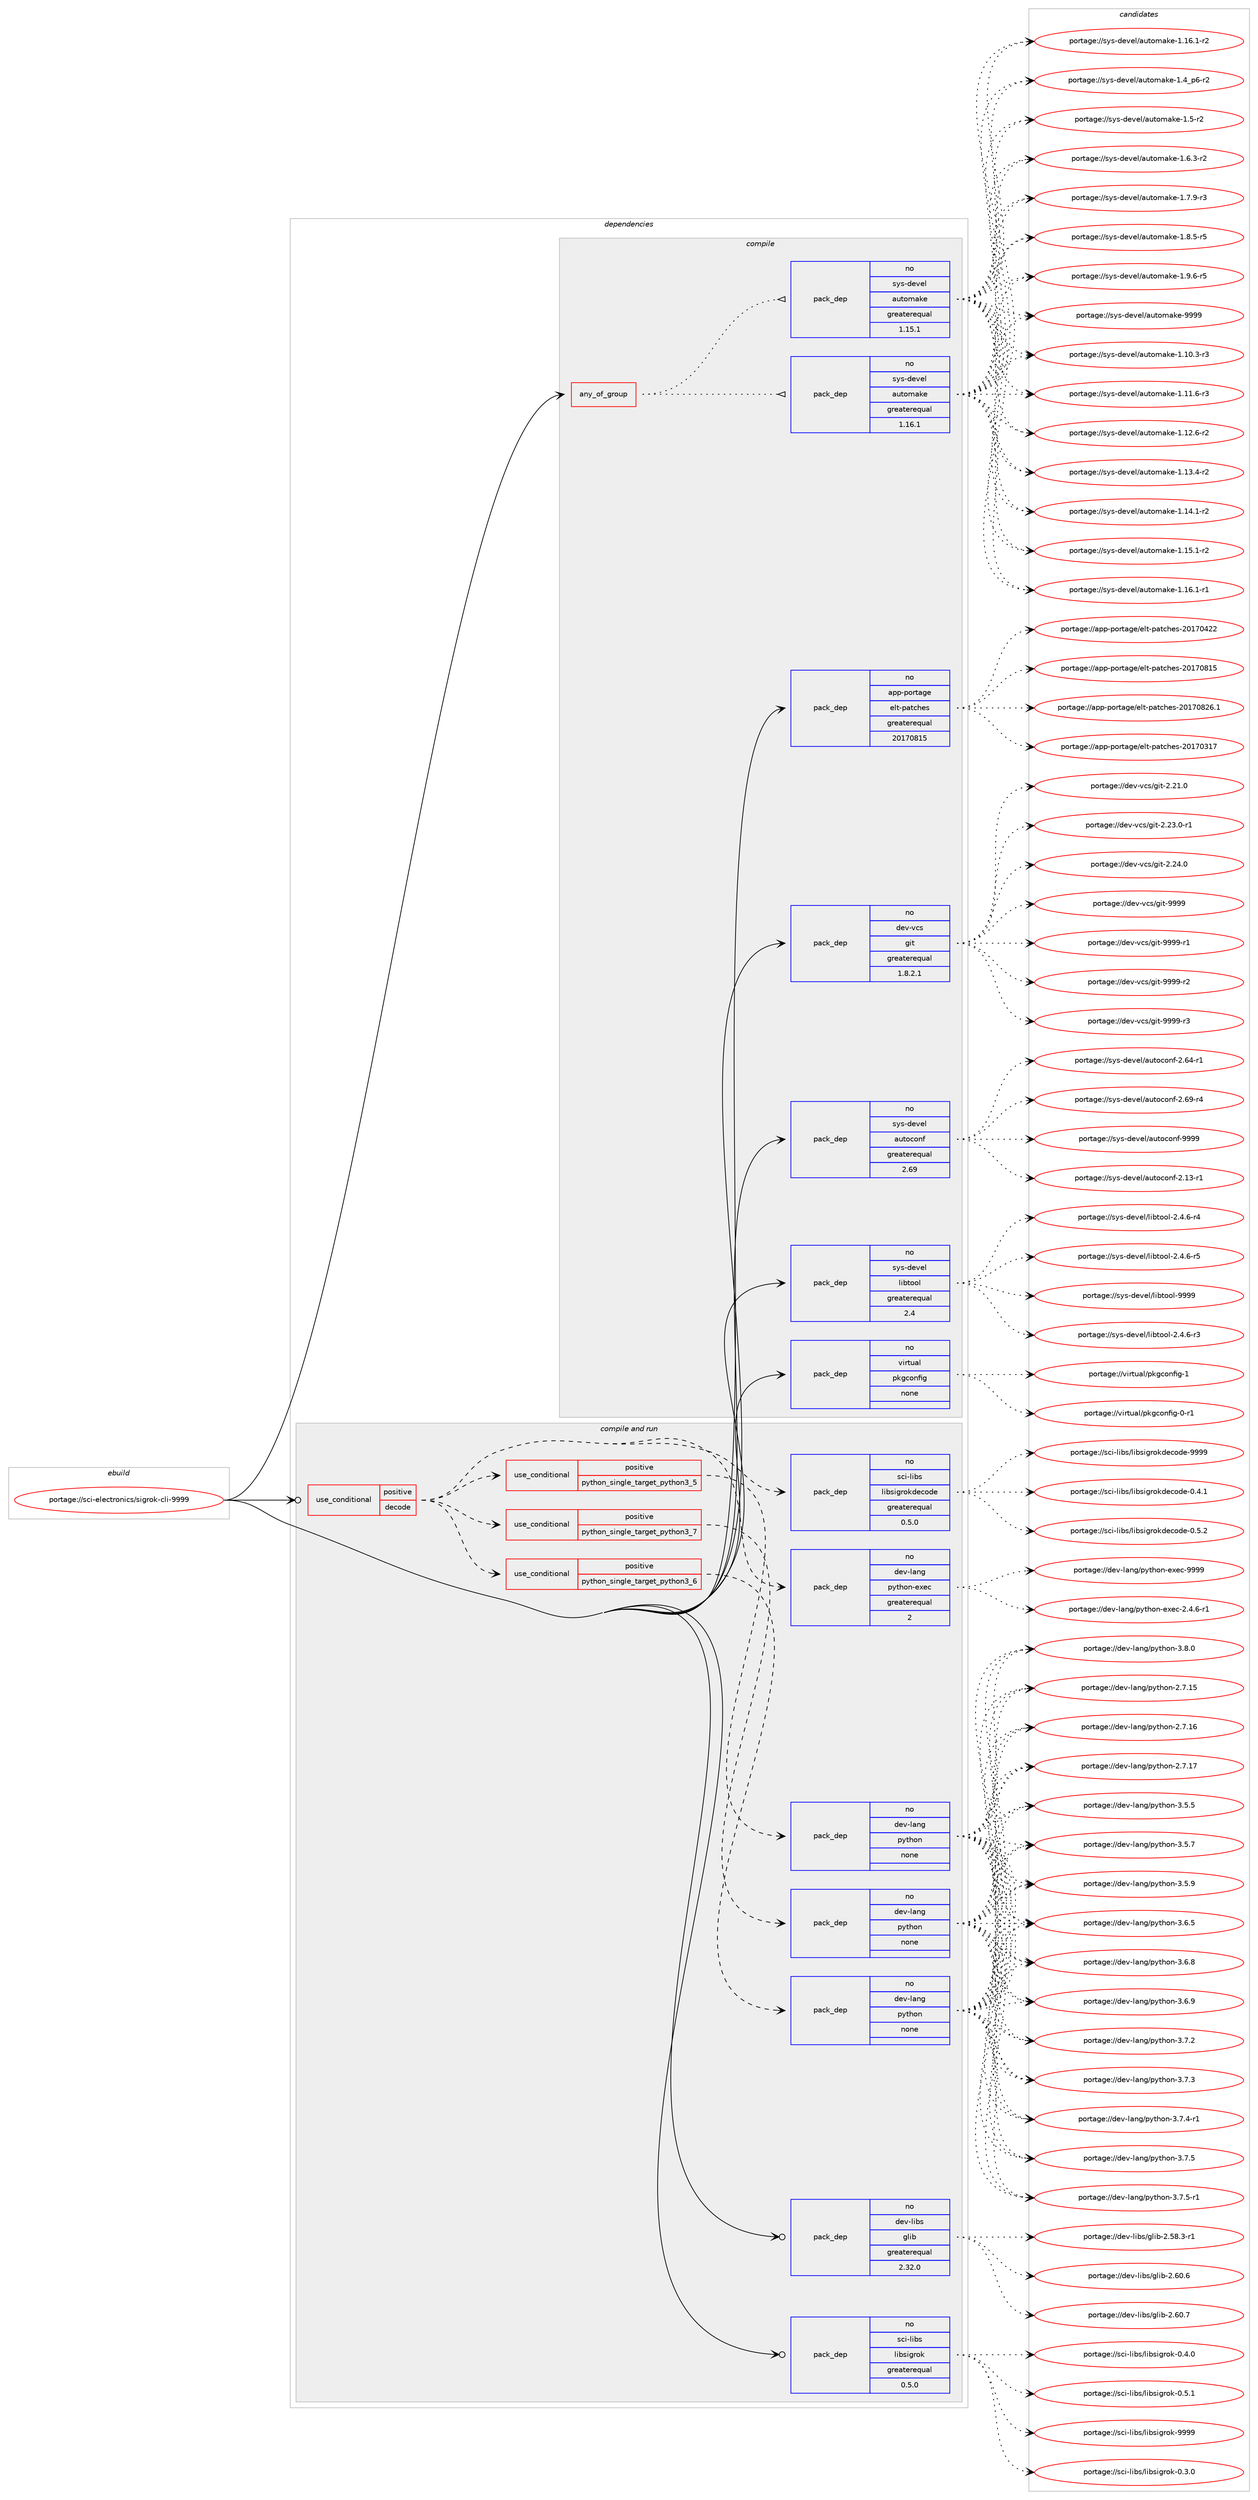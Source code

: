 digraph prolog {

# *************
# Graph options
# *************

newrank=true;
concentrate=true;
compound=true;
graph [rankdir=LR,fontname=Helvetica,fontsize=10,ranksep=1.5];#, ranksep=2.5, nodesep=0.2];
edge  [arrowhead=vee];
node  [fontname=Helvetica,fontsize=10];

# **********
# The ebuild
# **********

subgraph cluster_leftcol {
color=gray;
rank=same;
label=<<i>ebuild</i>>;
id [label="portage://sci-electronics/sigrok-cli-9999", color=red, width=4, href="../sci-electronics/sigrok-cli-9999.svg"];
}

# ****************
# The dependencies
# ****************

subgraph cluster_midcol {
color=gray;
label=<<i>dependencies</i>>;
subgraph cluster_compile {
fillcolor="#eeeeee";
style=filled;
label=<<i>compile</i>>;
subgraph any6351 {
dependency386670 [label=<<TABLE BORDER="0" CELLBORDER="1" CELLSPACING="0" CELLPADDING="4"><TR><TD CELLPADDING="10">any_of_group</TD></TR></TABLE>>, shape=none, color=red];subgraph pack284360 {
dependency386671 [label=<<TABLE BORDER="0" CELLBORDER="1" CELLSPACING="0" CELLPADDING="4" WIDTH="220"><TR><TD ROWSPAN="6" CELLPADDING="30">pack_dep</TD></TR><TR><TD WIDTH="110">no</TD></TR><TR><TD>sys-devel</TD></TR><TR><TD>automake</TD></TR><TR><TD>greaterequal</TD></TR><TR><TD>1.16.1</TD></TR></TABLE>>, shape=none, color=blue];
}
dependency386670:e -> dependency386671:w [weight=20,style="dotted",arrowhead="oinv"];
subgraph pack284361 {
dependency386672 [label=<<TABLE BORDER="0" CELLBORDER="1" CELLSPACING="0" CELLPADDING="4" WIDTH="220"><TR><TD ROWSPAN="6" CELLPADDING="30">pack_dep</TD></TR><TR><TD WIDTH="110">no</TD></TR><TR><TD>sys-devel</TD></TR><TR><TD>automake</TD></TR><TR><TD>greaterequal</TD></TR><TR><TD>1.15.1</TD></TR></TABLE>>, shape=none, color=blue];
}
dependency386670:e -> dependency386672:w [weight=20,style="dotted",arrowhead="oinv"];
}
id:e -> dependency386670:w [weight=20,style="solid",arrowhead="vee"];
subgraph pack284362 {
dependency386673 [label=<<TABLE BORDER="0" CELLBORDER="1" CELLSPACING="0" CELLPADDING="4" WIDTH="220"><TR><TD ROWSPAN="6" CELLPADDING="30">pack_dep</TD></TR><TR><TD WIDTH="110">no</TD></TR><TR><TD>app-portage</TD></TR><TR><TD>elt-patches</TD></TR><TR><TD>greaterequal</TD></TR><TR><TD>20170815</TD></TR></TABLE>>, shape=none, color=blue];
}
id:e -> dependency386673:w [weight=20,style="solid",arrowhead="vee"];
subgraph pack284363 {
dependency386674 [label=<<TABLE BORDER="0" CELLBORDER="1" CELLSPACING="0" CELLPADDING="4" WIDTH="220"><TR><TD ROWSPAN="6" CELLPADDING="30">pack_dep</TD></TR><TR><TD WIDTH="110">no</TD></TR><TR><TD>dev-vcs</TD></TR><TR><TD>git</TD></TR><TR><TD>greaterequal</TD></TR><TR><TD>1.8.2.1</TD></TR></TABLE>>, shape=none, color=blue];
}
id:e -> dependency386674:w [weight=20,style="solid",arrowhead="vee"];
subgraph pack284364 {
dependency386675 [label=<<TABLE BORDER="0" CELLBORDER="1" CELLSPACING="0" CELLPADDING="4" WIDTH="220"><TR><TD ROWSPAN="6" CELLPADDING="30">pack_dep</TD></TR><TR><TD WIDTH="110">no</TD></TR><TR><TD>sys-devel</TD></TR><TR><TD>autoconf</TD></TR><TR><TD>greaterequal</TD></TR><TR><TD>2.69</TD></TR></TABLE>>, shape=none, color=blue];
}
id:e -> dependency386675:w [weight=20,style="solid",arrowhead="vee"];
subgraph pack284365 {
dependency386676 [label=<<TABLE BORDER="0" CELLBORDER="1" CELLSPACING="0" CELLPADDING="4" WIDTH="220"><TR><TD ROWSPAN="6" CELLPADDING="30">pack_dep</TD></TR><TR><TD WIDTH="110">no</TD></TR><TR><TD>sys-devel</TD></TR><TR><TD>libtool</TD></TR><TR><TD>greaterequal</TD></TR><TR><TD>2.4</TD></TR></TABLE>>, shape=none, color=blue];
}
id:e -> dependency386676:w [weight=20,style="solid",arrowhead="vee"];
subgraph pack284366 {
dependency386677 [label=<<TABLE BORDER="0" CELLBORDER="1" CELLSPACING="0" CELLPADDING="4" WIDTH="220"><TR><TD ROWSPAN="6" CELLPADDING="30">pack_dep</TD></TR><TR><TD WIDTH="110">no</TD></TR><TR><TD>virtual</TD></TR><TR><TD>pkgconfig</TD></TR><TR><TD>none</TD></TR><TR><TD></TD></TR></TABLE>>, shape=none, color=blue];
}
id:e -> dependency386677:w [weight=20,style="solid",arrowhead="vee"];
}
subgraph cluster_compileandrun {
fillcolor="#eeeeee";
style=filled;
label=<<i>compile and run</i>>;
subgraph cond95755 {
dependency386678 [label=<<TABLE BORDER="0" CELLBORDER="1" CELLSPACING="0" CELLPADDING="4"><TR><TD ROWSPAN="3" CELLPADDING="10">use_conditional</TD></TR><TR><TD>positive</TD></TR><TR><TD>decode</TD></TR></TABLE>>, shape=none, color=red];
subgraph pack284367 {
dependency386679 [label=<<TABLE BORDER="0" CELLBORDER="1" CELLSPACING="0" CELLPADDING="4" WIDTH="220"><TR><TD ROWSPAN="6" CELLPADDING="30">pack_dep</TD></TR><TR><TD WIDTH="110">no</TD></TR><TR><TD>sci-libs</TD></TR><TR><TD>libsigrokdecode</TD></TR><TR><TD>greaterequal</TD></TR><TR><TD>0.5.0</TD></TR></TABLE>>, shape=none, color=blue];
}
dependency386678:e -> dependency386679:w [weight=20,style="dashed",arrowhead="vee"];
subgraph cond95756 {
dependency386680 [label=<<TABLE BORDER="0" CELLBORDER="1" CELLSPACING="0" CELLPADDING="4"><TR><TD ROWSPAN="3" CELLPADDING="10">use_conditional</TD></TR><TR><TD>positive</TD></TR><TR><TD>python_single_target_python3_5</TD></TR></TABLE>>, shape=none, color=red];
subgraph pack284368 {
dependency386681 [label=<<TABLE BORDER="0" CELLBORDER="1" CELLSPACING="0" CELLPADDING="4" WIDTH="220"><TR><TD ROWSPAN="6" CELLPADDING="30">pack_dep</TD></TR><TR><TD WIDTH="110">no</TD></TR><TR><TD>dev-lang</TD></TR><TR><TD>python</TD></TR><TR><TD>none</TD></TR><TR><TD></TD></TR></TABLE>>, shape=none, color=blue];
}
dependency386680:e -> dependency386681:w [weight=20,style="dashed",arrowhead="vee"];
}
dependency386678:e -> dependency386680:w [weight=20,style="dashed",arrowhead="vee"];
subgraph cond95757 {
dependency386682 [label=<<TABLE BORDER="0" CELLBORDER="1" CELLSPACING="0" CELLPADDING="4"><TR><TD ROWSPAN="3" CELLPADDING="10">use_conditional</TD></TR><TR><TD>positive</TD></TR><TR><TD>python_single_target_python3_6</TD></TR></TABLE>>, shape=none, color=red];
subgraph pack284369 {
dependency386683 [label=<<TABLE BORDER="0" CELLBORDER="1" CELLSPACING="0" CELLPADDING="4" WIDTH="220"><TR><TD ROWSPAN="6" CELLPADDING="30">pack_dep</TD></TR><TR><TD WIDTH="110">no</TD></TR><TR><TD>dev-lang</TD></TR><TR><TD>python</TD></TR><TR><TD>none</TD></TR><TR><TD></TD></TR></TABLE>>, shape=none, color=blue];
}
dependency386682:e -> dependency386683:w [weight=20,style="dashed",arrowhead="vee"];
}
dependency386678:e -> dependency386682:w [weight=20,style="dashed",arrowhead="vee"];
subgraph cond95758 {
dependency386684 [label=<<TABLE BORDER="0" CELLBORDER="1" CELLSPACING="0" CELLPADDING="4"><TR><TD ROWSPAN="3" CELLPADDING="10">use_conditional</TD></TR><TR><TD>positive</TD></TR><TR><TD>python_single_target_python3_7</TD></TR></TABLE>>, shape=none, color=red];
subgraph pack284370 {
dependency386685 [label=<<TABLE BORDER="0" CELLBORDER="1" CELLSPACING="0" CELLPADDING="4" WIDTH="220"><TR><TD ROWSPAN="6" CELLPADDING="30">pack_dep</TD></TR><TR><TD WIDTH="110">no</TD></TR><TR><TD>dev-lang</TD></TR><TR><TD>python</TD></TR><TR><TD>none</TD></TR><TR><TD></TD></TR></TABLE>>, shape=none, color=blue];
}
dependency386684:e -> dependency386685:w [weight=20,style="dashed",arrowhead="vee"];
}
dependency386678:e -> dependency386684:w [weight=20,style="dashed",arrowhead="vee"];
subgraph pack284371 {
dependency386686 [label=<<TABLE BORDER="0" CELLBORDER="1" CELLSPACING="0" CELLPADDING="4" WIDTH="220"><TR><TD ROWSPAN="6" CELLPADDING="30">pack_dep</TD></TR><TR><TD WIDTH="110">no</TD></TR><TR><TD>dev-lang</TD></TR><TR><TD>python-exec</TD></TR><TR><TD>greaterequal</TD></TR><TR><TD>2</TD></TR></TABLE>>, shape=none, color=blue];
}
dependency386678:e -> dependency386686:w [weight=20,style="dashed",arrowhead="vee"];
}
id:e -> dependency386678:w [weight=20,style="solid",arrowhead="odotvee"];
subgraph pack284372 {
dependency386687 [label=<<TABLE BORDER="0" CELLBORDER="1" CELLSPACING="0" CELLPADDING="4" WIDTH="220"><TR><TD ROWSPAN="6" CELLPADDING="30">pack_dep</TD></TR><TR><TD WIDTH="110">no</TD></TR><TR><TD>dev-libs</TD></TR><TR><TD>glib</TD></TR><TR><TD>greaterequal</TD></TR><TR><TD>2.32.0</TD></TR></TABLE>>, shape=none, color=blue];
}
id:e -> dependency386687:w [weight=20,style="solid",arrowhead="odotvee"];
subgraph pack284373 {
dependency386688 [label=<<TABLE BORDER="0" CELLBORDER="1" CELLSPACING="0" CELLPADDING="4" WIDTH="220"><TR><TD ROWSPAN="6" CELLPADDING="30">pack_dep</TD></TR><TR><TD WIDTH="110">no</TD></TR><TR><TD>sci-libs</TD></TR><TR><TD>libsigrok</TD></TR><TR><TD>greaterequal</TD></TR><TR><TD>0.5.0</TD></TR></TABLE>>, shape=none, color=blue];
}
id:e -> dependency386688:w [weight=20,style="solid",arrowhead="odotvee"];
}
subgraph cluster_run {
fillcolor="#eeeeee";
style=filled;
label=<<i>run</i>>;
}
}

# **************
# The candidates
# **************

subgraph cluster_choices {
rank=same;
color=gray;
label=<<i>candidates</i>>;

subgraph choice284360 {
color=black;
nodesep=1;
choiceportage11512111545100101118101108479711711611110997107101454946494846514511451 [label="portage://sys-devel/automake-1.10.3-r3", color=red, width=4,href="../sys-devel/automake-1.10.3-r3.svg"];
choiceportage11512111545100101118101108479711711611110997107101454946494946544511451 [label="portage://sys-devel/automake-1.11.6-r3", color=red, width=4,href="../sys-devel/automake-1.11.6-r3.svg"];
choiceportage11512111545100101118101108479711711611110997107101454946495046544511450 [label="portage://sys-devel/automake-1.12.6-r2", color=red, width=4,href="../sys-devel/automake-1.12.6-r2.svg"];
choiceportage11512111545100101118101108479711711611110997107101454946495146524511450 [label="portage://sys-devel/automake-1.13.4-r2", color=red, width=4,href="../sys-devel/automake-1.13.4-r2.svg"];
choiceportage11512111545100101118101108479711711611110997107101454946495246494511450 [label="portage://sys-devel/automake-1.14.1-r2", color=red, width=4,href="../sys-devel/automake-1.14.1-r2.svg"];
choiceportage11512111545100101118101108479711711611110997107101454946495346494511450 [label="portage://sys-devel/automake-1.15.1-r2", color=red, width=4,href="../sys-devel/automake-1.15.1-r2.svg"];
choiceportage11512111545100101118101108479711711611110997107101454946495446494511449 [label="portage://sys-devel/automake-1.16.1-r1", color=red, width=4,href="../sys-devel/automake-1.16.1-r1.svg"];
choiceportage11512111545100101118101108479711711611110997107101454946495446494511450 [label="portage://sys-devel/automake-1.16.1-r2", color=red, width=4,href="../sys-devel/automake-1.16.1-r2.svg"];
choiceportage115121115451001011181011084797117116111109971071014549465295112544511450 [label="portage://sys-devel/automake-1.4_p6-r2", color=red, width=4,href="../sys-devel/automake-1.4_p6-r2.svg"];
choiceportage11512111545100101118101108479711711611110997107101454946534511450 [label="portage://sys-devel/automake-1.5-r2", color=red, width=4,href="../sys-devel/automake-1.5-r2.svg"];
choiceportage115121115451001011181011084797117116111109971071014549465446514511450 [label="portage://sys-devel/automake-1.6.3-r2", color=red, width=4,href="../sys-devel/automake-1.6.3-r2.svg"];
choiceportage115121115451001011181011084797117116111109971071014549465546574511451 [label="portage://sys-devel/automake-1.7.9-r3", color=red, width=4,href="../sys-devel/automake-1.7.9-r3.svg"];
choiceportage115121115451001011181011084797117116111109971071014549465646534511453 [label="portage://sys-devel/automake-1.8.5-r5", color=red, width=4,href="../sys-devel/automake-1.8.5-r5.svg"];
choiceportage115121115451001011181011084797117116111109971071014549465746544511453 [label="portage://sys-devel/automake-1.9.6-r5", color=red, width=4,href="../sys-devel/automake-1.9.6-r5.svg"];
choiceportage115121115451001011181011084797117116111109971071014557575757 [label="portage://sys-devel/automake-9999", color=red, width=4,href="../sys-devel/automake-9999.svg"];
dependency386671:e -> choiceportage11512111545100101118101108479711711611110997107101454946494846514511451:w [style=dotted,weight="100"];
dependency386671:e -> choiceportage11512111545100101118101108479711711611110997107101454946494946544511451:w [style=dotted,weight="100"];
dependency386671:e -> choiceportage11512111545100101118101108479711711611110997107101454946495046544511450:w [style=dotted,weight="100"];
dependency386671:e -> choiceportage11512111545100101118101108479711711611110997107101454946495146524511450:w [style=dotted,weight="100"];
dependency386671:e -> choiceportage11512111545100101118101108479711711611110997107101454946495246494511450:w [style=dotted,weight="100"];
dependency386671:e -> choiceportage11512111545100101118101108479711711611110997107101454946495346494511450:w [style=dotted,weight="100"];
dependency386671:e -> choiceportage11512111545100101118101108479711711611110997107101454946495446494511449:w [style=dotted,weight="100"];
dependency386671:e -> choiceportage11512111545100101118101108479711711611110997107101454946495446494511450:w [style=dotted,weight="100"];
dependency386671:e -> choiceportage115121115451001011181011084797117116111109971071014549465295112544511450:w [style=dotted,weight="100"];
dependency386671:e -> choiceportage11512111545100101118101108479711711611110997107101454946534511450:w [style=dotted,weight="100"];
dependency386671:e -> choiceportage115121115451001011181011084797117116111109971071014549465446514511450:w [style=dotted,weight="100"];
dependency386671:e -> choiceportage115121115451001011181011084797117116111109971071014549465546574511451:w [style=dotted,weight="100"];
dependency386671:e -> choiceportage115121115451001011181011084797117116111109971071014549465646534511453:w [style=dotted,weight="100"];
dependency386671:e -> choiceportage115121115451001011181011084797117116111109971071014549465746544511453:w [style=dotted,weight="100"];
dependency386671:e -> choiceportage115121115451001011181011084797117116111109971071014557575757:w [style=dotted,weight="100"];
}
subgraph choice284361 {
color=black;
nodesep=1;
choiceportage11512111545100101118101108479711711611110997107101454946494846514511451 [label="portage://sys-devel/automake-1.10.3-r3", color=red, width=4,href="../sys-devel/automake-1.10.3-r3.svg"];
choiceportage11512111545100101118101108479711711611110997107101454946494946544511451 [label="portage://sys-devel/automake-1.11.6-r3", color=red, width=4,href="../sys-devel/automake-1.11.6-r3.svg"];
choiceportage11512111545100101118101108479711711611110997107101454946495046544511450 [label="portage://sys-devel/automake-1.12.6-r2", color=red, width=4,href="../sys-devel/automake-1.12.6-r2.svg"];
choiceportage11512111545100101118101108479711711611110997107101454946495146524511450 [label="portage://sys-devel/automake-1.13.4-r2", color=red, width=4,href="../sys-devel/automake-1.13.4-r2.svg"];
choiceportage11512111545100101118101108479711711611110997107101454946495246494511450 [label="portage://sys-devel/automake-1.14.1-r2", color=red, width=4,href="../sys-devel/automake-1.14.1-r2.svg"];
choiceportage11512111545100101118101108479711711611110997107101454946495346494511450 [label="portage://sys-devel/automake-1.15.1-r2", color=red, width=4,href="../sys-devel/automake-1.15.1-r2.svg"];
choiceportage11512111545100101118101108479711711611110997107101454946495446494511449 [label="portage://sys-devel/automake-1.16.1-r1", color=red, width=4,href="../sys-devel/automake-1.16.1-r1.svg"];
choiceportage11512111545100101118101108479711711611110997107101454946495446494511450 [label="portage://sys-devel/automake-1.16.1-r2", color=red, width=4,href="../sys-devel/automake-1.16.1-r2.svg"];
choiceportage115121115451001011181011084797117116111109971071014549465295112544511450 [label="portage://sys-devel/automake-1.4_p6-r2", color=red, width=4,href="../sys-devel/automake-1.4_p6-r2.svg"];
choiceportage11512111545100101118101108479711711611110997107101454946534511450 [label="portage://sys-devel/automake-1.5-r2", color=red, width=4,href="../sys-devel/automake-1.5-r2.svg"];
choiceportage115121115451001011181011084797117116111109971071014549465446514511450 [label="portage://sys-devel/automake-1.6.3-r2", color=red, width=4,href="../sys-devel/automake-1.6.3-r2.svg"];
choiceportage115121115451001011181011084797117116111109971071014549465546574511451 [label="portage://sys-devel/automake-1.7.9-r3", color=red, width=4,href="../sys-devel/automake-1.7.9-r3.svg"];
choiceportage115121115451001011181011084797117116111109971071014549465646534511453 [label="portage://sys-devel/automake-1.8.5-r5", color=red, width=4,href="../sys-devel/automake-1.8.5-r5.svg"];
choiceportage115121115451001011181011084797117116111109971071014549465746544511453 [label="portage://sys-devel/automake-1.9.6-r5", color=red, width=4,href="../sys-devel/automake-1.9.6-r5.svg"];
choiceportage115121115451001011181011084797117116111109971071014557575757 [label="portage://sys-devel/automake-9999", color=red, width=4,href="../sys-devel/automake-9999.svg"];
dependency386672:e -> choiceportage11512111545100101118101108479711711611110997107101454946494846514511451:w [style=dotted,weight="100"];
dependency386672:e -> choiceportage11512111545100101118101108479711711611110997107101454946494946544511451:w [style=dotted,weight="100"];
dependency386672:e -> choiceportage11512111545100101118101108479711711611110997107101454946495046544511450:w [style=dotted,weight="100"];
dependency386672:e -> choiceportage11512111545100101118101108479711711611110997107101454946495146524511450:w [style=dotted,weight="100"];
dependency386672:e -> choiceportage11512111545100101118101108479711711611110997107101454946495246494511450:w [style=dotted,weight="100"];
dependency386672:e -> choiceportage11512111545100101118101108479711711611110997107101454946495346494511450:w [style=dotted,weight="100"];
dependency386672:e -> choiceportage11512111545100101118101108479711711611110997107101454946495446494511449:w [style=dotted,weight="100"];
dependency386672:e -> choiceportage11512111545100101118101108479711711611110997107101454946495446494511450:w [style=dotted,weight="100"];
dependency386672:e -> choiceportage115121115451001011181011084797117116111109971071014549465295112544511450:w [style=dotted,weight="100"];
dependency386672:e -> choiceportage11512111545100101118101108479711711611110997107101454946534511450:w [style=dotted,weight="100"];
dependency386672:e -> choiceportage115121115451001011181011084797117116111109971071014549465446514511450:w [style=dotted,weight="100"];
dependency386672:e -> choiceportage115121115451001011181011084797117116111109971071014549465546574511451:w [style=dotted,weight="100"];
dependency386672:e -> choiceportage115121115451001011181011084797117116111109971071014549465646534511453:w [style=dotted,weight="100"];
dependency386672:e -> choiceportage115121115451001011181011084797117116111109971071014549465746544511453:w [style=dotted,weight="100"];
dependency386672:e -> choiceportage115121115451001011181011084797117116111109971071014557575757:w [style=dotted,weight="100"];
}
subgraph choice284362 {
color=black;
nodesep=1;
choiceportage97112112451121111141169710310147101108116451129711699104101115455048495548514955 [label="portage://app-portage/elt-patches-20170317", color=red, width=4,href="../app-portage/elt-patches-20170317.svg"];
choiceportage97112112451121111141169710310147101108116451129711699104101115455048495548525050 [label="portage://app-portage/elt-patches-20170422", color=red, width=4,href="../app-portage/elt-patches-20170422.svg"];
choiceportage97112112451121111141169710310147101108116451129711699104101115455048495548564953 [label="portage://app-portage/elt-patches-20170815", color=red, width=4,href="../app-portage/elt-patches-20170815.svg"];
choiceportage971121124511211111411697103101471011081164511297116991041011154550484955485650544649 [label="portage://app-portage/elt-patches-20170826.1", color=red, width=4,href="../app-portage/elt-patches-20170826.1.svg"];
dependency386673:e -> choiceportage97112112451121111141169710310147101108116451129711699104101115455048495548514955:w [style=dotted,weight="100"];
dependency386673:e -> choiceportage97112112451121111141169710310147101108116451129711699104101115455048495548525050:w [style=dotted,weight="100"];
dependency386673:e -> choiceportage97112112451121111141169710310147101108116451129711699104101115455048495548564953:w [style=dotted,weight="100"];
dependency386673:e -> choiceportage971121124511211111411697103101471011081164511297116991041011154550484955485650544649:w [style=dotted,weight="100"];
}
subgraph choice284363 {
color=black;
nodesep=1;
choiceportage10010111845118991154710310511645504650494648 [label="portage://dev-vcs/git-2.21.0", color=red, width=4,href="../dev-vcs/git-2.21.0.svg"];
choiceportage100101118451189911547103105116455046505146484511449 [label="portage://dev-vcs/git-2.23.0-r1", color=red, width=4,href="../dev-vcs/git-2.23.0-r1.svg"];
choiceportage10010111845118991154710310511645504650524648 [label="portage://dev-vcs/git-2.24.0", color=red, width=4,href="../dev-vcs/git-2.24.0.svg"];
choiceportage1001011184511899115471031051164557575757 [label="portage://dev-vcs/git-9999", color=red, width=4,href="../dev-vcs/git-9999.svg"];
choiceportage10010111845118991154710310511645575757574511449 [label="portage://dev-vcs/git-9999-r1", color=red, width=4,href="../dev-vcs/git-9999-r1.svg"];
choiceportage10010111845118991154710310511645575757574511450 [label="portage://dev-vcs/git-9999-r2", color=red, width=4,href="../dev-vcs/git-9999-r2.svg"];
choiceportage10010111845118991154710310511645575757574511451 [label="portage://dev-vcs/git-9999-r3", color=red, width=4,href="../dev-vcs/git-9999-r3.svg"];
dependency386674:e -> choiceportage10010111845118991154710310511645504650494648:w [style=dotted,weight="100"];
dependency386674:e -> choiceportage100101118451189911547103105116455046505146484511449:w [style=dotted,weight="100"];
dependency386674:e -> choiceportage10010111845118991154710310511645504650524648:w [style=dotted,weight="100"];
dependency386674:e -> choiceportage1001011184511899115471031051164557575757:w [style=dotted,weight="100"];
dependency386674:e -> choiceportage10010111845118991154710310511645575757574511449:w [style=dotted,weight="100"];
dependency386674:e -> choiceportage10010111845118991154710310511645575757574511450:w [style=dotted,weight="100"];
dependency386674:e -> choiceportage10010111845118991154710310511645575757574511451:w [style=dotted,weight="100"];
}
subgraph choice284364 {
color=black;
nodesep=1;
choiceportage1151211154510010111810110847971171161119911111010245504649514511449 [label="portage://sys-devel/autoconf-2.13-r1", color=red, width=4,href="../sys-devel/autoconf-2.13-r1.svg"];
choiceportage1151211154510010111810110847971171161119911111010245504654524511449 [label="portage://sys-devel/autoconf-2.64-r1", color=red, width=4,href="../sys-devel/autoconf-2.64-r1.svg"];
choiceportage1151211154510010111810110847971171161119911111010245504654574511452 [label="portage://sys-devel/autoconf-2.69-r4", color=red, width=4,href="../sys-devel/autoconf-2.69-r4.svg"];
choiceportage115121115451001011181011084797117116111991111101024557575757 [label="portage://sys-devel/autoconf-9999", color=red, width=4,href="../sys-devel/autoconf-9999.svg"];
dependency386675:e -> choiceportage1151211154510010111810110847971171161119911111010245504649514511449:w [style=dotted,weight="100"];
dependency386675:e -> choiceportage1151211154510010111810110847971171161119911111010245504654524511449:w [style=dotted,weight="100"];
dependency386675:e -> choiceportage1151211154510010111810110847971171161119911111010245504654574511452:w [style=dotted,weight="100"];
dependency386675:e -> choiceportage115121115451001011181011084797117116111991111101024557575757:w [style=dotted,weight="100"];
}
subgraph choice284365 {
color=black;
nodesep=1;
choiceportage1151211154510010111810110847108105981161111111084550465246544511451 [label="portage://sys-devel/libtool-2.4.6-r3", color=red, width=4,href="../sys-devel/libtool-2.4.6-r3.svg"];
choiceportage1151211154510010111810110847108105981161111111084550465246544511452 [label="portage://sys-devel/libtool-2.4.6-r4", color=red, width=4,href="../sys-devel/libtool-2.4.6-r4.svg"];
choiceportage1151211154510010111810110847108105981161111111084550465246544511453 [label="portage://sys-devel/libtool-2.4.6-r5", color=red, width=4,href="../sys-devel/libtool-2.4.6-r5.svg"];
choiceportage1151211154510010111810110847108105981161111111084557575757 [label="portage://sys-devel/libtool-9999", color=red, width=4,href="../sys-devel/libtool-9999.svg"];
dependency386676:e -> choiceportage1151211154510010111810110847108105981161111111084550465246544511451:w [style=dotted,weight="100"];
dependency386676:e -> choiceportage1151211154510010111810110847108105981161111111084550465246544511452:w [style=dotted,weight="100"];
dependency386676:e -> choiceportage1151211154510010111810110847108105981161111111084550465246544511453:w [style=dotted,weight="100"];
dependency386676:e -> choiceportage1151211154510010111810110847108105981161111111084557575757:w [style=dotted,weight="100"];
}
subgraph choice284366 {
color=black;
nodesep=1;
choiceportage11810511411611797108471121071039911111010210510345484511449 [label="portage://virtual/pkgconfig-0-r1", color=red, width=4,href="../virtual/pkgconfig-0-r1.svg"];
choiceportage1181051141161179710847112107103991111101021051034549 [label="portage://virtual/pkgconfig-1", color=red, width=4,href="../virtual/pkgconfig-1.svg"];
dependency386677:e -> choiceportage11810511411611797108471121071039911111010210510345484511449:w [style=dotted,weight="100"];
dependency386677:e -> choiceportage1181051141161179710847112107103991111101021051034549:w [style=dotted,weight="100"];
}
subgraph choice284367 {
color=black;
nodesep=1;
choiceportage115991054510810598115471081059811510510311411110710010199111100101454846524649 [label="portage://sci-libs/libsigrokdecode-0.4.1", color=red, width=4,href="../sci-libs/libsigrokdecode-0.4.1.svg"];
choiceportage115991054510810598115471081059811510510311411110710010199111100101454846534650 [label="portage://sci-libs/libsigrokdecode-0.5.2", color=red, width=4,href="../sci-libs/libsigrokdecode-0.5.2.svg"];
choiceportage1159910545108105981154710810598115105103114111107100101991111001014557575757 [label="portage://sci-libs/libsigrokdecode-9999", color=red, width=4,href="../sci-libs/libsigrokdecode-9999.svg"];
dependency386679:e -> choiceportage115991054510810598115471081059811510510311411110710010199111100101454846524649:w [style=dotted,weight="100"];
dependency386679:e -> choiceportage115991054510810598115471081059811510510311411110710010199111100101454846534650:w [style=dotted,weight="100"];
dependency386679:e -> choiceportage1159910545108105981154710810598115105103114111107100101991111001014557575757:w [style=dotted,weight="100"];
}
subgraph choice284368 {
color=black;
nodesep=1;
choiceportage10010111845108971101034711212111610411111045504655464953 [label="portage://dev-lang/python-2.7.15", color=red, width=4,href="../dev-lang/python-2.7.15.svg"];
choiceportage10010111845108971101034711212111610411111045504655464954 [label="portage://dev-lang/python-2.7.16", color=red, width=4,href="../dev-lang/python-2.7.16.svg"];
choiceportage10010111845108971101034711212111610411111045504655464955 [label="portage://dev-lang/python-2.7.17", color=red, width=4,href="../dev-lang/python-2.7.17.svg"];
choiceportage100101118451089711010347112121116104111110455146534653 [label="portage://dev-lang/python-3.5.5", color=red, width=4,href="../dev-lang/python-3.5.5.svg"];
choiceportage100101118451089711010347112121116104111110455146534655 [label="portage://dev-lang/python-3.5.7", color=red, width=4,href="../dev-lang/python-3.5.7.svg"];
choiceportage100101118451089711010347112121116104111110455146534657 [label="portage://dev-lang/python-3.5.9", color=red, width=4,href="../dev-lang/python-3.5.9.svg"];
choiceportage100101118451089711010347112121116104111110455146544653 [label="portage://dev-lang/python-3.6.5", color=red, width=4,href="../dev-lang/python-3.6.5.svg"];
choiceportage100101118451089711010347112121116104111110455146544656 [label="portage://dev-lang/python-3.6.8", color=red, width=4,href="../dev-lang/python-3.6.8.svg"];
choiceportage100101118451089711010347112121116104111110455146544657 [label="portage://dev-lang/python-3.6.9", color=red, width=4,href="../dev-lang/python-3.6.9.svg"];
choiceportage100101118451089711010347112121116104111110455146554650 [label="portage://dev-lang/python-3.7.2", color=red, width=4,href="../dev-lang/python-3.7.2.svg"];
choiceportage100101118451089711010347112121116104111110455146554651 [label="portage://dev-lang/python-3.7.3", color=red, width=4,href="../dev-lang/python-3.7.3.svg"];
choiceportage1001011184510897110103471121211161041111104551465546524511449 [label="portage://dev-lang/python-3.7.4-r1", color=red, width=4,href="../dev-lang/python-3.7.4-r1.svg"];
choiceportage100101118451089711010347112121116104111110455146554653 [label="portage://dev-lang/python-3.7.5", color=red, width=4,href="../dev-lang/python-3.7.5.svg"];
choiceportage1001011184510897110103471121211161041111104551465546534511449 [label="portage://dev-lang/python-3.7.5-r1", color=red, width=4,href="../dev-lang/python-3.7.5-r1.svg"];
choiceportage100101118451089711010347112121116104111110455146564648 [label="portage://dev-lang/python-3.8.0", color=red, width=4,href="../dev-lang/python-3.8.0.svg"];
dependency386681:e -> choiceportage10010111845108971101034711212111610411111045504655464953:w [style=dotted,weight="100"];
dependency386681:e -> choiceportage10010111845108971101034711212111610411111045504655464954:w [style=dotted,weight="100"];
dependency386681:e -> choiceportage10010111845108971101034711212111610411111045504655464955:w [style=dotted,weight="100"];
dependency386681:e -> choiceportage100101118451089711010347112121116104111110455146534653:w [style=dotted,weight="100"];
dependency386681:e -> choiceportage100101118451089711010347112121116104111110455146534655:w [style=dotted,weight="100"];
dependency386681:e -> choiceportage100101118451089711010347112121116104111110455146534657:w [style=dotted,weight="100"];
dependency386681:e -> choiceportage100101118451089711010347112121116104111110455146544653:w [style=dotted,weight="100"];
dependency386681:e -> choiceportage100101118451089711010347112121116104111110455146544656:w [style=dotted,weight="100"];
dependency386681:e -> choiceportage100101118451089711010347112121116104111110455146544657:w [style=dotted,weight="100"];
dependency386681:e -> choiceportage100101118451089711010347112121116104111110455146554650:w [style=dotted,weight="100"];
dependency386681:e -> choiceportage100101118451089711010347112121116104111110455146554651:w [style=dotted,weight="100"];
dependency386681:e -> choiceportage1001011184510897110103471121211161041111104551465546524511449:w [style=dotted,weight="100"];
dependency386681:e -> choiceportage100101118451089711010347112121116104111110455146554653:w [style=dotted,weight="100"];
dependency386681:e -> choiceportage1001011184510897110103471121211161041111104551465546534511449:w [style=dotted,weight="100"];
dependency386681:e -> choiceportage100101118451089711010347112121116104111110455146564648:w [style=dotted,weight="100"];
}
subgraph choice284369 {
color=black;
nodesep=1;
choiceportage10010111845108971101034711212111610411111045504655464953 [label="portage://dev-lang/python-2.7.15", color=red, width=4,href="../dev-lang/python-2.7.15.svg"];
choiceportage10010111845108971101034711212111610411111045504655464954 [label="portage://dev-lang/python-2.7.16", color=red, width=4,href="../dev-lang/python-2.7.16.svg"];
choiceportage10010111845108971101034711212111610411111045504655464955 [label="portage://dev-lang/python-2.7.17", color=red, width=4,href="../dev-lang/python-2.7.17.svg"];
choiceportage100101118451089711010347112121116104111110455146534653 [label="portage://dev-lang/python-3.5.5", color=red, width=4,href="../dev-lang/python-3.5.5.svg"];
choiceportage100101118451089711010347112121116104111110455146534655 [label="portage://dev-lang/python-3.5.7", color=red, width=4,href="../dev-lang/python-3.5.7.svg"];
choiceportage100101118451089711010347112121116104111110455146534657 [label="portage://dev-lang/python-3.5.9", color=red, width=4,href="../dev-lang/python-3.5.9.svg"];
choiceportage100101118451089711010347112121116104111110455146544653 [label="portage://dev-lang/python-3.6.5", color=red, width=4,href="../dev-lang/python-3.6.5.svg"];
choiceportage100101118451089711010347112121116104111110455146544656 [label="portage://dev-lang/python-3.6.8", color=red, width=4,href="../dev-lang/python-3.6.8.svg"];
choiceportage100101118451089711010347112121116104111110455146544657 [label="portage://dev-lang/python-3.6.9", color=red, width=4,href="../dev-lang/python-3.6.9.svg"];
choiceportage100101118451089711010347112121116104111110455146554650 [label="portage://dev-lang/python-3.7.2", color=red, width=4,href="../dev-lang/python-3.7.2.svg"];
choiceportage100101118451089711010347112121116104111110455146554651 [label="portage://dev-lang/python-3.7.3", color=red, width=4,href="../dev-lang/python-3.7.3.svg"];
choiceportage1001011184510897110103471121211161041111104551465546524511449 [label="portage://dev-lang/python-3.7.4-r1", color=red, width=4,href="../dev-lang/python-3.7.4-r1.svg"];
choiceportage100101118451089711010347112121116104111110455146554653 [label="portage://dev-lang/python-3.7.5", color=red, width=4,href="../dev-lang/python-3.7.5.svg"];
choiceportage1001011184510897110103471121211161041111104551465546534511449 [label="portage://dev-lang/python-3.7.5-r1", color=red, width=4,href="../dev-lang/python-3.7.5-r1.svg"];
choiceportage100101118451089711010347112121116104111110455146564648 [label="portage://dev-lang/python-3.8.0", color=red, width=4,href="../dev-lang/python-3.8.0.svg"];
dependency386683:e -> choiceportage10010111845108971101034711212111610411111045504655464953:w [style=dotted,weight="100"];
dependency386683:e -> choiceportage10010111845108971101034711212111610411111045504655464954:w [style=dotted,weight="100"];
dependency386683:e -> choiceportage10010111845108971101034711212111610411111045504655464955:w [style=dotted,weight="100"];
dependency386683:e -> choiceportage100101118451089711010347112121116104111110455146534653:w [style=dotted,weight="100"];
dependency386683:e -> choiceportage100101118451089711010347112121116104111110455146534655:w [style=dotted,weight="100"];
dependency386683:e -> choiceportage100101118451089711010347112121116104111110455146534657:w [style=dotted,weight="100"];
dependency386683:e -> choiceportage100101118451089711010347112121116104111110455146544653:w [style=dotted,weight="100"];
dependency386683:e -> choiceportage100101118451089711010347112121116104111110455146544656:w [style=dotted,weight="100"];
dependency386683:e -> choiceportage100101118451089711010347112121116104111110455146544657:w [style=dotted,weight="100"];
dependency386683:e -> choiceportage100101118451089711010347112121116104111110455146554650:w [style=dotted,weight="100"];
dependency386683:e -> choiceportage100101118451089711010347112121116104111110455146554651:w [style=dotted,weight="100"];
dependency386683:e -> choiceportage1001011184510897110103471121211161041111104551465546524511449:w [style=dotted,weight="100"];
dependency386683:e -> choiceportage100101118451089711010347112121116104111110455146554653:w [style=dotted,weight="100"];
dependency386683:e -> choiceportage1001011184510897110103471121211161041111104551465546534511449:w [style=dotted,weight="100"];
dependency386683:e -> choiceportage100101118451089711010347112121116104111110455146564648:w [style=dotted,weight="100"];
}
subgraph choice284370 {
color=black;
nodesep=1;
choiceportage10010111845108971101034711212111610411111045504655464953 [label="portage://dev-lang/python-2.7.15", color=red, width=4,href="../dev-lang/python-2.7.15.svg"];
choiceportage10010111845108971101034711212111610411111045504655464954 [label="portage://dev-lang/python-2.7.16", color=red, width=4,href="../dev-lang/python-2.7.16.svg"];
choiceportage10010111845108971101034711212111610411111045504655464955 [label="portage://dev-lang/python-2.7.17", color=red, width=4,href="../dev-lang/python-2.7.17.svg"];
choiceportage100101118451089711010347112121116104111110455146534653 [label="portage://dev-lang/python-3.5.5", color=red, width=4,href="../dev-lang/python-3.5.5.svg"];
choiceportage100101118451089711010347112121116104111110455146534655 [label="portage://dev-lang/python-3.5.7", color=red, width=4,href="../dev-lang/python-3.5.7.svg"];
choiceportage100101118451089711010347112121116104111110455146534657 [label="portage://dev-lang/python-3.5.9", color=red, width=4,href="../dev-lang/python-3.5.9.svg"];
choiceportage100101118451089711010347112121116104111110455146544653 [label="portage://dev-lang/python-3.6.5", color=red, width=4,href="../dev-lang/python-3.6.5.svg"];
choiceportage100101118451089711010347112121116104111110455146544656 [label="portage://dev-lang/python-3.6.8", color=red, width=4,href="../dev-lang/python-3.6.8.svg"];
choiceportage100101118451089711010347112121116104111110455146544657 [label="portage://dev-lang/python-3.6.9", color=red, width=4,href="../dev-lang/python-3.6.9.svg"];
choiceportage100101118451089711010347112121116104111110455146554650 [label="portage://dev-lang/python-3.7.2", color=red, width=4,href="../dev-lang/python-3.7.2.svg"];
choiceportage100101118451089711010347112121116104111110455146554651 [label="portage://dev-lang/python-3.7.3", color=red, width=4,href="../dev-lang/python-3.7.3.svg"];
choiceportage1001011184510897110103471121211161041111104551465546524511449 [label="portage://dev-lang/python-3.7.4-r1", color=red, width=4,href="../dev-lang/python-3.7.4-r1.svg"];
choiceportage100101118451089711010347112121116104111110455146554653 [label="portage://dev-lang/python-3.7.5", color=red, width=4,href="../dev-lang/python-3.7.5.svg"];
choiceportage1001011184510897110103471121211161041111104551465546534511449 [label="portage://dev-lang/python-3.7.5-r1", color=red, width=4,href="../dev-lang/python-3.7.5-r1.svg"];
choiceportage100101118451089711010347112121116104111110455146564648 [label="portage://dev-lang/python-3.8.0", color=red, width=4,href="../dev-lang/python-3.8.0.svg"];
dependency386685:e -> choiceportage10010111845108971101034711212111610411111045504655464953:w [style=dotted,weight="100"];
dependency386685:e -> choiceportage10010111845108971101034711212111610411111045504655464954:w [style=dotted,weight="100"];
dependency386685:e -> choiceportage10010111845108971101034711212111610411111045504655464955:w [style=dotted,weight="100"];
dependency386685:e -> choiceportage100101118451089711010347112121116104111110455146534653:w [style=dotted,weight="100"];
dependency386685:e -> choiceportage100101118451089711010347112121116104111110455146534655:w [style=dotted,weight="100"];
dependency386685:e -> choiceportage100101118451089711010347112121116104111110455146534657:w [style=dotted,weight="100"];
dependency386685:e -> choiceportage100101118451089711010347112121116104111110455146544653:w [style=dotted,weight="100"];
dependency386685:e -> choiceportage100101118451089711010347112121116104111110455146544656:w [style=dotted,weight="100"];
dependency386685:e -> choiceportage100101118451089711010347112121116104111110455146544657:w [style=dotted,weight="100"];
dependency386685:e -> choiceportage100101118451089711010347112121116104111110455146554650:w [style=dotted,weight="100"];
dependency386685:e -> choiceportage100101118451089711010347112121116104111110455146554651:w [style=dotted,weight="100"];
dependency386685:e -> choiceportage1001011184510897110103471121211161041111104551465546524511449:w [style=dotted,weight="100"];
dependency386685:e -> choiceportage100101118451089711010347112121116104111110455146554653:w [style=dotted,weight="100"];
dependency386685:e -> choiceportage1001011184510897110103471121211161041111104551465546534511449:w [style=dotted,weight="100"];
dependency386685:e -> choiceportage100101118451089711010347112121116104111110455146564648:w [style=dotted,weight="100"];
}
subgraph choice284371 {
color=black;
nodesep=1;
choiceportage10010111845108971101034711212111610411111045101120101994550465246544511449 [label="portage://dev-lang/python-exec-2.4.6-r1", color=red, width=4,href="../dev-lang/python-exec-2.4.6-r1.svg"];
choiceportage10010111845108971101034711212111610411111045101120101994557575757 [label="portage://dev-lang/python-exec-9999", color=red, width=4,href="../dev-lang/python-exec-9999.svg"];
dependency386686:e -> choiceportage10010111845108971101034711212111610411111045101120101994550465246544511449:w [style=dotted,weight="100"];
dependency386686:e -> choiceportage10010111845108971101034711212111610411111045101120101994557575757:w [style=dotted,weight="100"];
}
subgraph choice284372 {
color=black;
nodesep=1;
choiceportage10010111845108105981154710310810598455046535646514511449 [label="portage://dev-libs/glib-2.58.3-r1", color=red, width=4,href="../dev-libs/glib-2.58.3-r1.svg"];
choiceportage1001011184510810598115471031081059845504654484654 [label="portage://dev-libs/glib-2.60.6", color=red, width=4,href="../dev-libs/glib-2.60.6.svg"];
choiceportage1001011184510810598115471031081059845504654484655 [label="portage://dev-libs/glib-2.60.7", color=red, width=4,href="../dev-libs/glib-2.60.7.svg"];
dependency386687:e -> choiceportage10010111845108105981154710310810598455046535646514511449:w [style=dotted,weight="100"];
dependency386687:e -> choiceportage1001011184510810598115471031081059845504654484654:w [style=dotted,weight="100"];
dependency386687:e -> choiceportage1001011184510810598115471031081059845504654484655:w [style=dotted,weight="100"];
}
subgraph choice284373 {
color=black;
nodesep=1;
choiceportage1159910545108105981154710810598115105103114111107454846514648 [label="portage://sci-libs/libsigrok-0.3.0", color=red, width=4,href="../sci-libs/libsigrok-0.3.0.svg"];
choiceportage1159910545108105981154710810598115105103114111107454846524648 [label="portage://sci-libs/libsigrok-0.4.0", color=red, width=4,href="../sci-libs/libsigrok-0.4.0.svg"];
choiceportage1159910545108105981154710810598115105103114111107454846534649 [label="portage://sci-libs/libsigrok-0.5.1", color=red, width=4,href="../sci-libs/libsigrok-0.5.1.svg"];
choiceportage11599105451081059811547108105981151051031141111074557575757 [label="portage://sci-libs/libsigrok-9999", color=red, width=4,href="../sci-libs/libsigrok-9999.svg"];
dependency386688:e -> choiceportage1159910545108105981154710810598115105103114111107454846514648:w [style=dotted,weight="100"];
dependency386688:e -> choiceportage1159910545108105981154710810598115105103114111107454846524648:w [style=dotted,weight="100"];
dependency386688:e -> choiceportage1159910545108105981154710810598115105103114111107454846534649:w [style=dotted,weight="100"];
dependency386688:e -> choiceportage11599105451081059811547108105981151051031141111074557575757:w [style=dotted,weight="100"];
}
}

}
